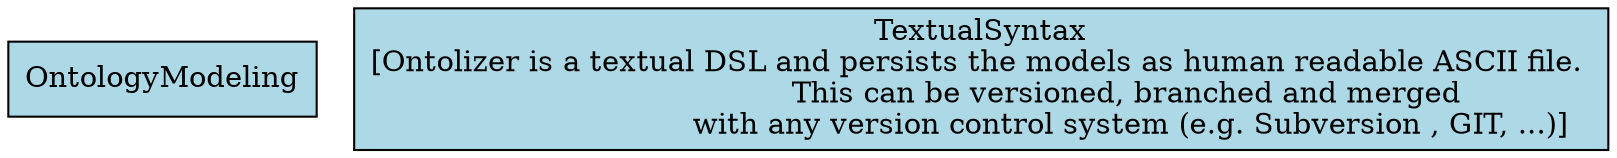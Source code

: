 
digraph {
	OntologyModeling [shape=rectangle,fillcolor=lightblue,style=filled];				
	TextualSyntax [label="TextualSyntax\n[Ontolizer is a textual DSL and persists the models as human readable ASCII file. 
				This can be versioned, branched and merged 
				with any version control system (e.g. Subversion , GIT, ...)]" shape=rectangle,fillcolor=lightblue,style=filled];				
}
